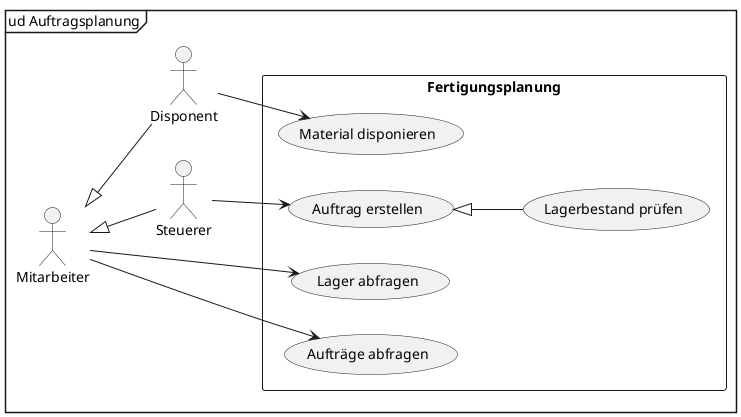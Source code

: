 @startuml Use Cases

mainframe ud Auftragsplanung

left to right direction
actor "Mitarbeiter" as MA
actor "Disponent" as DSP
actor "Steuerer" as ST
rectangle Fertigungsplanung {
    usecase "Lager abfragen" as lager
    usecase "Aufträge abfragen" as auftraege_abfragen
    usecase "Material disponieren" as material
    usecase "Auftrag erstellen" as auftraege_erstellen
    usecase "Lagerbestand prüfen" as lagerbestand
}


MA <|-- DSP
MA <|-- ST
MA --> lager
MA --> auftraege_abfragen
DSP --> material
ST --> auftraege_erstellen
(auftraege_erstellen) <|-- (lagerbestand)


@enduml